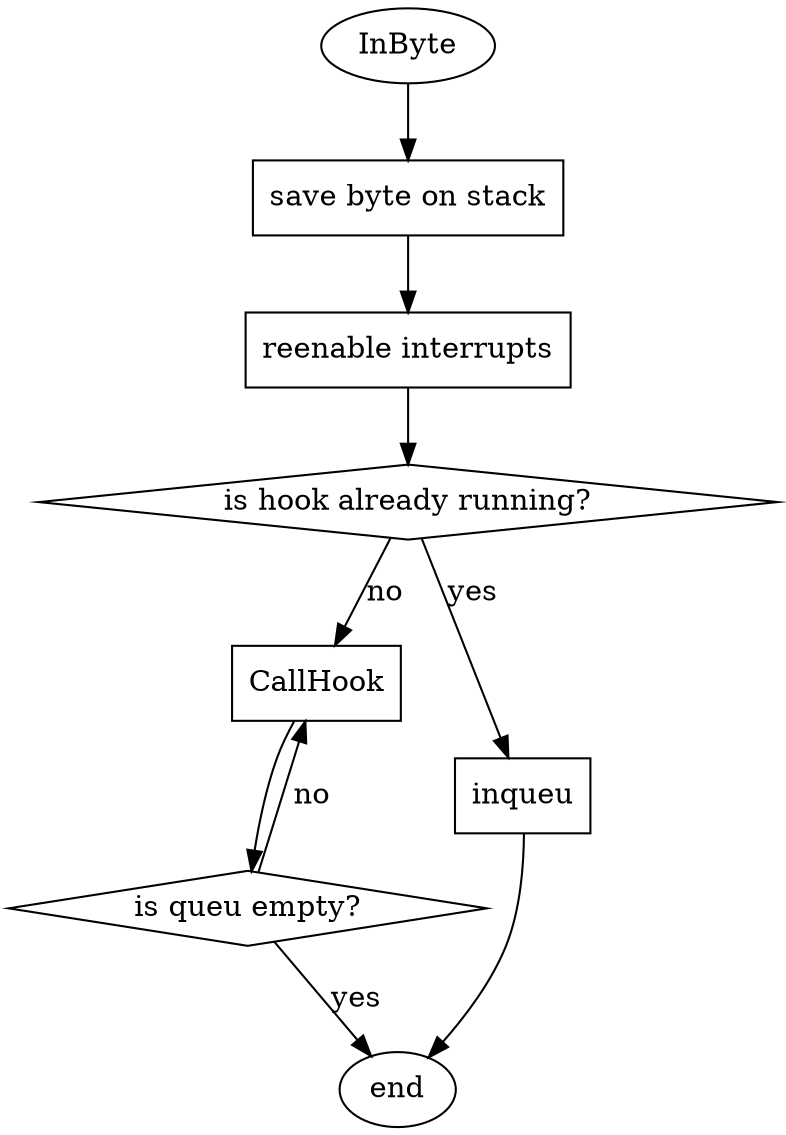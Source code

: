 digraph uarthook{

//	graph[orientation=landscape,rankdir=LR];
	
	InByte[shape=ellipse];
	PushByte[shape=box, label="save byte on stack"];
	sei[shape=box, label = "reenable interrupts"];
	fork[shape=diamond, label="is hook already running?"];
	CallHook[shape=box];
	inqueu[shape=box];
	QueuEmpty[shape=diamond, label="is queu empty?"];
	end[shape=ellipse];

	InByte -> PushByte;
	PushByte -> sei;
	sei -> fork;
	fork -> CallHook[label = "no"];
	fork -> inqueu[label = "yes"];
	inqueu -> end;
	CallHook -> QueuEmpty;
	QueuEmpty -> CallHook[label = "no"];
	QueuEmpty -> end[label = "yes"];
}

